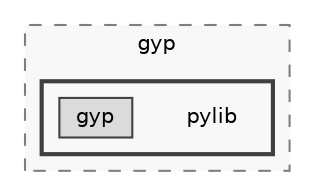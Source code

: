 digraph "backend/node_modules/node-gyp/gyp/pylib"
{
 // LATEX_PDF_SIZE
  bgcolor="transparent";
  edge [fontname=Helvetica,fontsize=10,labelfontname=Helvetica,labelfontsize=10];
  node [fontname=Helvetica,fontsize=10,shape=box,height=0.2,width=0.4];
  compound=true
  subgraph clusterdir_5159cc6a385c184ea3051aa94fdf39fe {
    graph [ bgcolor="#f8f8f8", pencolor="grey50", label="gyp", fontname=Helvetica,fontsize=10 style="filled,dashed", URL="dir_5159cc6a385c184ea3051aa94fdf39fe.html",tooltip=""]
  subgraph clusterdir_b084769d0fe631fa15e0fdbf95b2ebe5 {
    graph [ bgcolor="#f8f8f8", pencolor="grey25", label="", fontname=Helvetica,fontsize=10 style="filled,bold", URL="dir_b084769d0fe631fa15e0fdbf95b2ebe5.html",tooltip=""]
    dir_b084769d0fe631fa15e0fdbf95b2ebe5 [shape=plaintext, label="pylib"];
  dir_bf5813a6dea64b55d2dc1ed2e2021732 [label="gyp", fillcolor="#dbdbdb", color="grey25", style="filled", URL="dir_bf5813a6dea64b55d2dc1ed2e2021732.html",tooltip=""];
  }
  }
}
